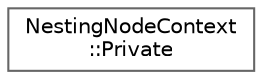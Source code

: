 digraph "Graphical Class Hierarchy"
{
 // INTERACTIVE_SVG=YES
 // LATEX_PDF_SIZE
  bgcolor="transparent";
  edge [fontname=Helvetica,fontsize=10,labelfontname=Helvetica,labelfontsize=10];
  node [fontname=Helvetica,fontsize=10,shape=box,height=0.2,width=0.4];
  rankdir="LR";
  Node0 [label="NestingNodeContext\l::Private",height=0.2,width=0.4,color="grey40", fillcolor="white", style="filled",URL="$d1/d4b/class_nesting_node_context_1_1_private.html",tooltip=" "];
}
